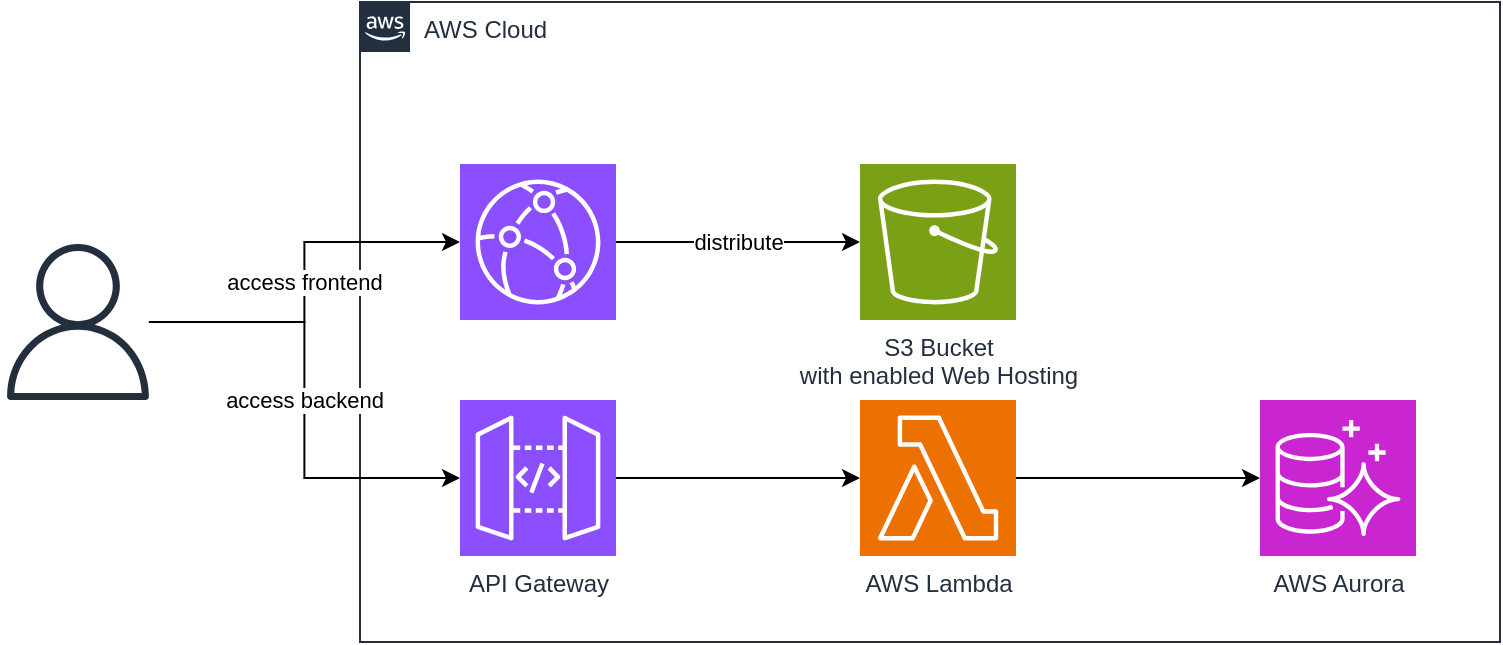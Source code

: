 <mxfile version="22.1.2" type="device">
  <diagram name="Page-1" id="ffjxY0IS5s1KJjr98LjR">
    <mxGraphModel dx="1026" dy="658" grid="1" gridSize="10" guides="1" tooltips="1" connect="1" arrows="1" fold="1" page="1" pageScale="1" pageWidth="827" pageHeight="1169" math="0" shadow="0">
      <root>
        <mxCell id="0" />
        <mxCell id="1" parent="0" />
        <mxCell id="ZDbw2CN2QQgbVL5OcKwQ-3" value="S3 Bucket&lt;br&gt;with enabled Web Hosting" style="sketch=0;points=[[0,0,0],[0.25,0,0],[0.5,0,0],[0.75,0,0],[1,0,0],[0,1,0],[0.25,1,0],[0.5,1,0],[0.75,1,0],[1,1,0],[0,0.25,0],[0,0.5,0],[0,0.75,0],[1,0.25,0],[1,0.5,0],[1,0.75,0]];outlineConnect=0;fontColor=#232F3E;fillColor=#7AA116;strokeColor=#ffffff;dashed=0;verticalLabelPosition=bottom;verticalAlign=top;align=center;html=1;fontSize=12;fontStyle=0;aspect=fixed;shape=mxgraph.aws4.resourceIcon;resIcon=mxgraph.aws4.s3;" parent="1" vertex="1">
          <mxGeometry x="430" y="101" width="78" height="78" as="geometry" />
        </mxCell>
        <mxCell id="ZDbw2CN2QQgbVL5OcKwQ-5" value="" style="shape=image;verticalLabelPosition=bottom;labelBackgroundColor=default;verticalAlign=top;aspect=fixed;imageAspect=0;image=https://upload.wikimedia.org/wikipedia/commons/thumb/c/cf/Angular_full_color_logo.svg/2048px-Angular_full_color_logo.svg.png;" parent="1" vertex="1">
          <mxGeometry x="439" y="50" width="60" height="60" as="geometry" />
        </mxCell>
        <mxCell id="ZDbw2CN2QQgbVL5OcKwQ-6" value="AWS Cloud" style="points=[[0,0],[0.25,0],[0.5,0],[0.75,0],[1,0],[1,0.25],[1,0.5],[1,0.75],[1,1],[0.75,1],[0.5,1],[0.25,1],[0,1],[0,0.75],[0,0.5],[0,0.25]];outlineConnect=0;gradientColor=none;html=1;whiteSpace=wrap;fontSize=12;fontStyle=0;container=1;pointerEvents=0;collapsible=0;recursiveResize=0;shape=mxgraph.aws4.group;grIcon=mxgraph.aws4.group_aws_cloud_alt;strokeColor=#232F3E;fillColor=none;verticalAlign=top;align=left;spacingLeft=30;fontColor=#232F3E;dashed=0;" parent="1" vertex="1">
          <mxGeometry x="180" y="20" width="570" height="320" as="geometry" />
        </mxCell>
        <mxCell id="ZDbw2CN2QQgbVL5OcKwQ-8" value="" style="sketch=0;points=[[0,0,0],[0.25,0,0],[0.5,0,0],[0.75,0,0],[1,0,0],[0,1,0],[0.25,1,0],[0.5,1,0],[0.75,1,0],[1,1,0],[0,0.25,0],[0,0.5,0],[0,0.75,0],[1,0.25,0],[1,0.5,0],[1,0.75,0]];outlineConnect=0;fontColor=#232F3E;fillColor=#8C4FFF;strokeColor=#ffffff;dashed=0;verticalLabelPosition=bottom;verticalAlign=top;align=center;html=1;fontSize=12;fontStyle=0;aspect=fixed;shape=mxgraph.aws4.resourceIcon;resIcon=mxgraph.aws4.cloudfront;" parent="ZDbw2CN2QQgbVL5OcKwQ-6" vertex="1">
          <mxGeometry x="50" y="81" width="78" height="78" as="geometry" />
        </mxCell>
        <mxCell id="Qq0NJiof18cadrzQIXCr-1" value="API Gateway" style="sketch=0;points=[[0,0,0],[0.25,0,0],[0.5,0,0],[0.75,0,0],[1,0,0],[0,1,0],[0.25,1,0],[0.5,1,0],[0.75,1,0],[1,1,0],[0,0.25,0],[0,0.5,0],[0,0.75,0],[1,0.25,0],[1,0.5,0],[1,0.75,0]];outlineConnect=0;fontColor=#232F3E;fillColor=#8C4FFF;strokeColor=#ffffff;dashed=0;verticalLabelPosition=bottom;verticalAlign=top;align=center;html=1;fontSize=12;fontStyle=0;aspect=fixed;shape=mxgraph.aws4.resourceIcon;resIcon=mxgraph.aws4.api_gateway;" vertex="1" parent="ZDbw2CN2QQgbVL5OcKwQ-6">
          <mxGeometry x="50" y="199" width="78" height="78" as="geometry" />
        </mxCell>
        <mxCell id="Qq0NJiof18cadrzQIXCr-6" style="edgeStyle=orthogonalEdgeStyle;rounded=0;orthogonalLoop=1;jettySize=auto;html=1;" edge="1" parent="ZDbw2CN2QQgbVL5OcKwQ-6" source="Qq0NJiof18cadrzQIXCr-3" target="Qq0NJiof18cadrzQIXCr-5">
          <mxGeometry relative="1" as="geometry" />
        </mxCell>
        <mxCell id="Qq0NJiof18cadrzQIXCr-3" value="AWS Lambda" style="sketch=0;points=[[0,0,0],[0.25,0,0],[0.5,0,0],[0.75,0,0],[1,0,0],[0,1,0],[0.25,1,0],[0.5,1,0],[0.75,1,0],[1,1,0],[0,0.25,0],[0,0.5,0],[0,0.75,0],[1,0.25,0],[1,0.5,0],[1,0.75,0]];outlineConnect=0;fontColor=#232F3E;fillColor=#ED7100;strokeColor=#ffffff;dashed=0;verticalLabelPosition=bottom;verticalAlign=top;align=center;html=1;fontSize=12;fontStyle=0;aspect=fixed;shape=mxgraph.aws4.resourceIcon;resIcon=mxgraph.aws4.lambda;" vertex="1" parent="ZDbw2CN2QQgbVL5OcKwQ-6">
          <mxGeometry x="250" y="199" width="78" height="78" as="geometry" />
        </mxCell>
        <mxCell id="Qq0NJiof18cadrzQIXCr-4" style="edgeStyle=orthogonalEdgeStyle;rounded=0;orthogonalLoop=1;jettySize=auto;html=1;entryX=0;entryY=0.5;entryDx=0;entryDy=0;entryPerimeter=0;" edge="1" parent="ZDbw2CN2QQgbVL5OcKwQ-6" source="Qq0NJiof18cadrzQIXCr-1" target="Qq0NJiof18cadrzQIXCr-3">
          <mxGeometry relative="1" as="geometry" />
        </mxCell>
        <mxCell id="Qq0NJiof18cadrzQIXCr-5" value="AWS Aurora" style="sketch=0;points=[[0,0,0],[0.25,0,0],[0.5,0,0],[0.75,0,0],[1,0,0],[0,1,0],[0.25,1,0],[0.5,1,0],[0.75,1,0],[1,1,0],[0,0.25,0],[0,0.5,0],[0,0.75,0],[1,0.25,0],[1,0.5,0],[1,0.75,0]];outlineConnect=0;fontColor=#232F3E;fillColor=#C925D1;strokeColor=#ffffff;dashed=0;verticalLabelPosition=bottom;verticalAlign=top;align=center;html=1;fontSize=12;fontStyle=0;aspect=fixed;shape=mxgraph.aws4.resourceIcon;resIcon=mxgraph.aws4.aurora;" vertex="1" parent="ZDbw2CN2QQgbVL5OcKwQ-6">
          <mxGeometry x="450" y="199" width="78" height="78" as="geometry" />
        </mxCell>
        <mxCell id="ZDbw2CN2QQgbVL5OcKwQ-10" value="distribute&lt;br&gt;" style="edgeStyle=orthogonalEdgeStyle;rounded=0;orthogonalLoop=1;jettySize=auto;html=1;entryX=0;entryY=0.5;entryDx=0;entryDy=0;entryPerimeter=0;" parent="1" source="ZDbw2CN2QQgbVL5OcKwQ-8" target="ZDbw2CN2QQgbVL5OcKwQ-3" edge="1">
          <mxGeometry relative="1" as="geometry" />
        </mxCell>
        <mxCell id="ZDbw2CN2QQgbVL5OcKwQ-15" value="access frontend" style="edgeStyle=orthogonalEdgeStyle;rounded=0;orthogonalLoop=1;jettySize=auto;html=1;" parent="1" source="ZDbw2CN2QQgbVL5OcKwQ-14" target="ZDbw2CN2QQgbVL5OcKwQ-8" edge="1">
          <mxGeometry relative="1" as="geometry" />
        </mxCell>
        <mxCell id="ZDbw2CN2QQgbVL5OcKwQ-14" value="" style="sketch=0;outlineConnect=0;fontColor=#232F3E;gradientColor=none;fillColor=#232F3D;strokeColor=none;dashed=0;verticalLabelPosition=bottom;verticalAlign=top;align=center;html=1;fontSize=12;fontStyle=0;aspect=fixed;pointerEvents=1;shape=mxgraph.aws4.user;" parent="1" vertex="1">
          <mxGeometry y="141" width="78" height="78" as="geometry" />
        </mxCell>
        <mxCell id="Qq0NJiof18cadrzQIXCr-2" value="access backend" style="edgeStyle=orthogonalEdgeStyle;rounded=0;orthogonalLoop=1;jettySize=auto;html=1;entryX=0;entryY=0.5;entryDx=0;entryDy=0;entryPerimeter=0;" edge="1" parent="1" source="ZDbw2CN2QQgbVL5OcKwQ-14" target="Qq0NJiof18cadrzQIXCr-1">
          <mxGeometry relative="1" as="geometry" />
        </mxCell>
      </root>
    </mxGraphModel>
  </diagram>
</mxfile>
